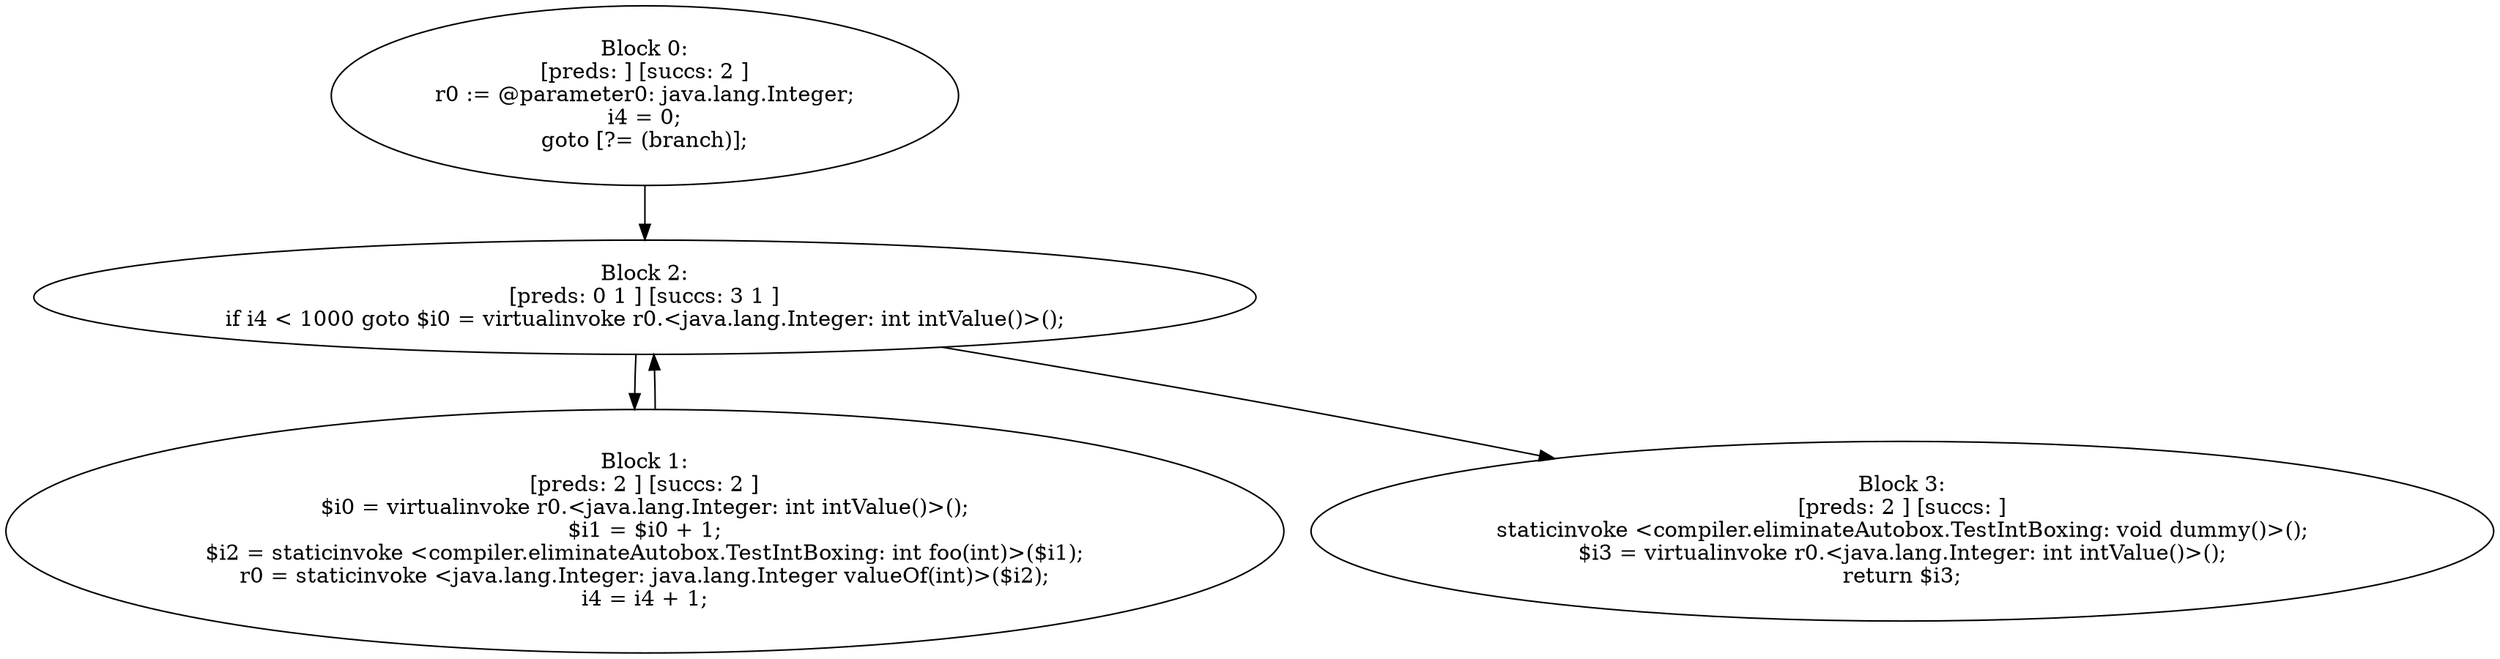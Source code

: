 digraph "unitGraph" {
    "Block 0:
[preds: ] [succs: 2 ]
r0 := @parameter0: java.lang.Integer;
i4 = 0;
goto [?= (branch)];
"
    "Block 1:
[preds: 2 ] [succs: 2 ]
$i0 = virtualinvoke r0.<java.lang.Integer: int intValue()>();
$i1 = $i0 + 1;
$i2 = staticinvoke <compiler.eliminateAutobox.TestIntBoxing: int foo(int)>($i1);
r0 = staticinvoke <java.lang.Integer: java.lang.Integer valueOf(int)>($i2);
i4 = i4 + 1;
"
    "Block 2:
[preds: 0 1 ] [succs: 3 1 ]
if i4 < 1000 goto $i0 = virtualinvoke r0.<java.lang.Integer: int intValue()>();
"
    "Block 3:
[preds: 2 ] [succs: ]
staticinvoke <compiler.eliminateAutobox.TestIntBoxing: void dummy()>();
$i3 = virtualinvoke r0.<java.lang.Integer: int intValue()>();
return $i3;
"
    "Block 0:
[preds: ] [succs: 2 ]
r0 := @parameter0: java.lang.Integer;
i4 = 0;
goto [?= (branch)];
"->"Block 2:
[preds: 0 1 ] [succs: 3 1 ]
if i4 < 1000 goto $i0 = virtualinvoke r0.<java.lang.Integer: int intValue()>();
";
    "Block 1:
[preds: 2 ] [succs: 2 ]
$i0 = virtualinvoke r0.<java.lang.Integer: int intValue()>();
$i1 = $i0 + 1;
$i2 = staticinvoke <compiler.eliminateAutobox.TestIntBoxing: int foo(int)>($i1);
r0 = staticinvoke <java.lang.Integer: java.lang.Integer valueOf(int)>($i2);
i4 = i4 + 1;
"->"Block 2:
[preds: 0 1 ] [succs: 3 1 ]
if i4 < 1000 goto $i0 = virtualinvoke r0.<java.lang.Integer: int intValue()>();
";
    "Block 2:
[preds: 0 1 ] [succs: 3 1 ]
if i4 < 1000 goto $i0 = virtualinvoke r0.<java.lang.Integer: int intValue()>();
"->"Block 3:
[preds: 2 ] [succs: ]
staticinvoke <compiler.eliminateAutobox.TestIntBoxing: void dummy()>();
$i3 = virtualinvoke r0.<java.lang.Integer: int intValue()>();
return $i3;
";
    "Block 2:
[preds: 0 1 ] [succs: 3 1 ]
if i4 < 1000 goto $i0 = virtualinvoke r0.<java.lang.Integer: int intValue()>();
"->"Block 1:
[preds: 2 ] [succs: 2 ]
$i0 = virtualinvoke r0.<java.lang.Integer: int intValue()>();
$i1 = $i0 + 1;
$i2 = staticinvoke <compiler.eliminateAutobox.TestIntBoxing: int foo(int)>($i1);
r0 = staticinvoke <java.lang.Integer: java.lang.Integer valueOf(int)>($i2);
i4 = i4 + 1;
";
}
